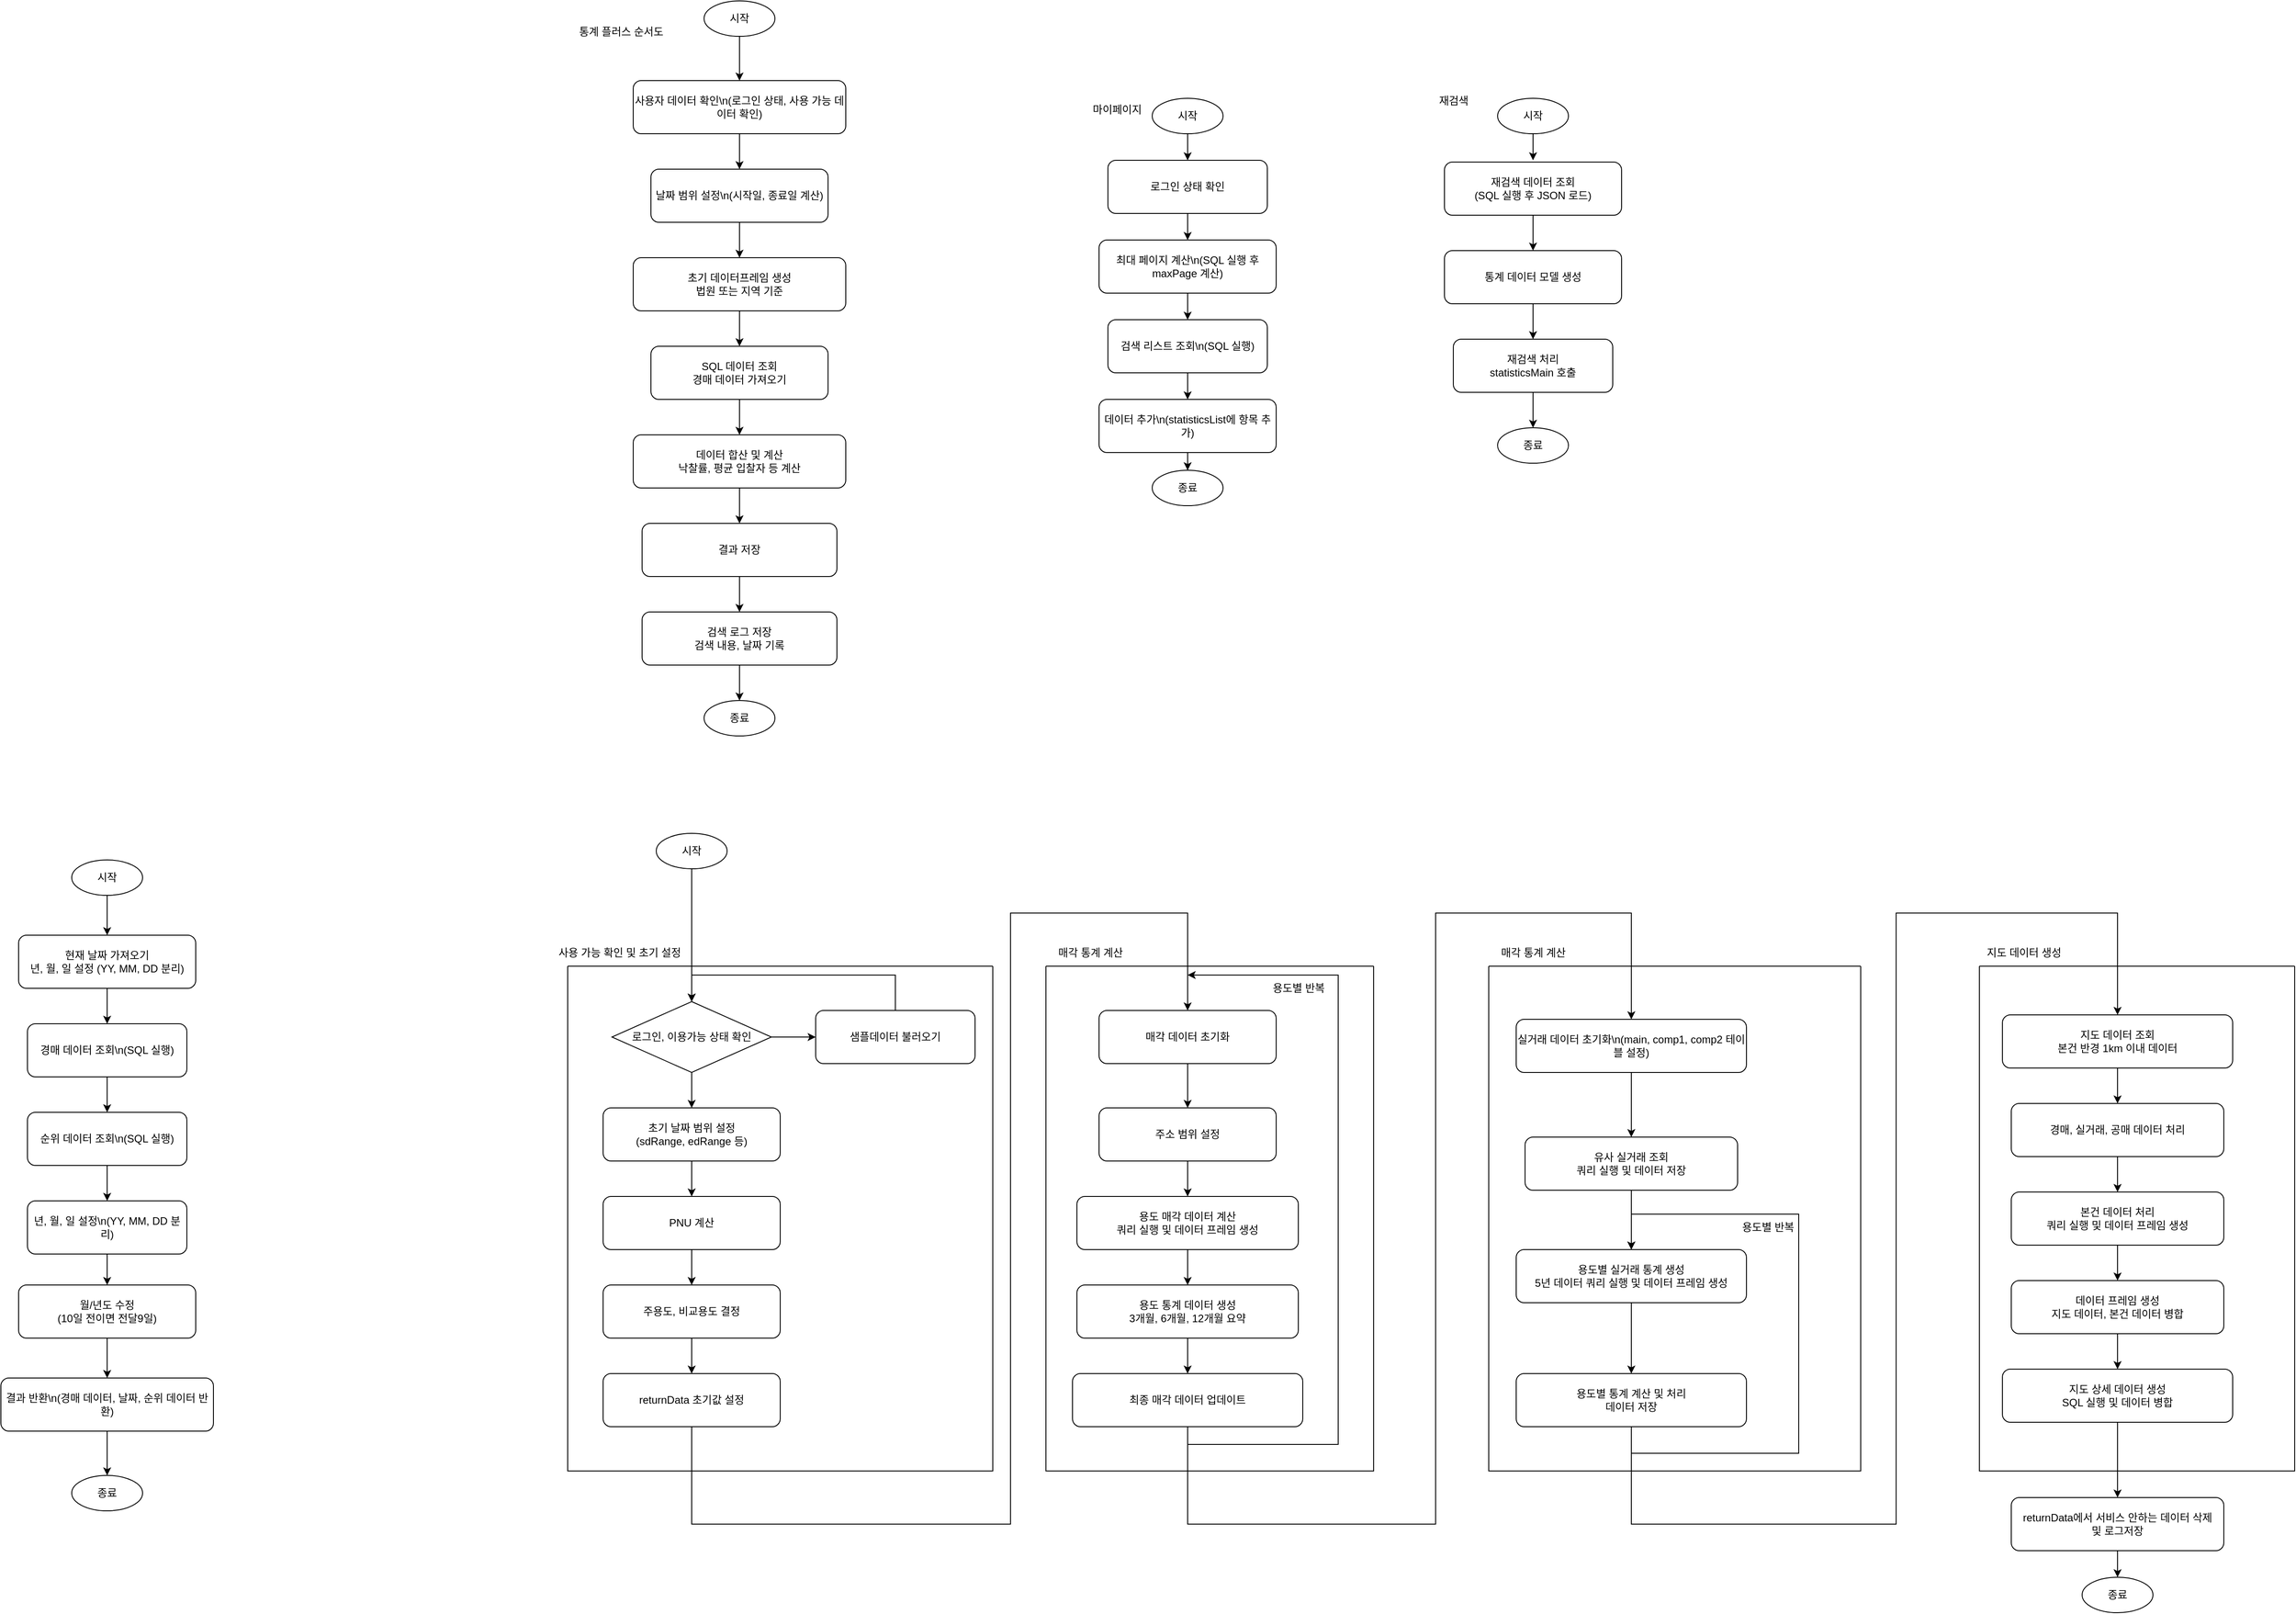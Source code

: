 <mxfile version="24.9.3">
  <diagram name="페이지-1" id="CUrCBeQfquTf-SFFq8XS">
    <mxGraphModel dx="1100168" dy="661480" grid="1" gridSize="10" guides="1" tooltips="1" connect="1" arrows="1" fold="1" page="1" pageScale="1" pageWidth="827" pageHeight="1169" math="0" shadow="0">
      <root>
        <mxCell id="0" />
        <mxCell id="1" parent="0" />
        <mxCell id="YCppN0C5aFqJEnqD1uC8-110" value="" style="swimlane;startSize=0;" vertex="1" parent="1">
          <mxGeometry x="100" y="180" width="480" height="570" as="geometry">
            <mxRectangle x="100" y="180" width="50" height="40" as="alternateBounds" />
          </mxGeometry>
        </mxCell>
        <mxCell id="4" edge="1" parent="1" source="2" target="3" />
        <mxCell id="6" edge="1" parent="1" source="3" target="5" />
        <mxCell id="10" edge="1" parent="1" source="5" target="9" />
        <mxCell id="12" edge="1" parent="1" source="9" target="11" />
        <mxCell id="16" edge="1" parent="1" source="11" target="15" />
        <mxCell id="18" edge="1" parent="1" source="15" target="17" />
        <mxCell id="20" edge="1" parent="1" source="17" target="19" />
        <mxCell id="22" edge="1" parent="1" source="19" target="21" />
        <mxCell id="24" edge="1" parent="1" source="21" target="23" />
        <mxCell id="26" edge="1" parent="1" source="23" target="25" />
        <mxCell id="28" edge="1" parent="1" source="25" target="27" />
        <mxCell id="YCppN0C5aFqJEnqD1uC8-102" style="edgeStyle=orthogonalEdgeStyle;rounded=0;orthogonalLoop=1;jettySize=auto;html=1;exitX=0.5;exitY=1;exitDx=0;exitDy=0;entryX=0.5;entryY=0;entryDx=0;entryDy=0;" edge="1" parent="1" source="YCppN0C5aFqJEnqD1uC8-63" target="YCppN0C5aFqJEnqD1uC8-72">
          <mxGeometry relative="1" as="geometry" />
        </mxCell>
        <mxCell id="YCppN0C5aFqJEnqD1uC8-63" value="시작" style="ellipse;whiteSpace=wrap;html=1;" vertex="1" parent="1">
          <mxGeometry x="200" y="30" width="80" height="40" as="geometry" />
        </mxCell>
        <mxCell id="YCppN0C5aFqJEnqD1uC8-65" edge="1" parent="1" source="YCppN0C5aFqJEnqD1uC8-63" target="YCppN0C5aFqJEnqD1uC8-64" />
        <mxCell id="YCppN0C5aFqJEnqD1uC8-67" edge="1" parent="1" source="YCppN0C5aFqJEnqD1uC8-64" target="YCppN0C5aFqJEnqD1uC8-66" />
        <mxCell id="YCppN0C5aFqJEnqD1uC8-71" edge="1" parent="1" source="YCppN0C5aFqJEnqD1uC8-66" target="YCppN0C5aFqJEnqD1uC8-70" />
        <mxCell id="YCppN0C5aFqJEnqD1uC8-101" style="edgeStyle=orthogonalEdgeStyle;rounded=0;orthogonalLoop=1;jettySize=auto;html=1;exitX=1;exitY=0.5;exitDx=0;exitDy=0;entryX=0;entryY=0.5;entryDx=0;entryDy=0;" edge="1" parent="1" source="YCppN0C5aFqJEnqD1uC8-72" target="YCppN0C5aFqJEnqD1uC8-74">
          <mxGeometry relative="1" as="geometry" />
        </mxCell>
        <mxCell id="YCppN0C5aFqJEnqD1uC8-103" style="edgeStyle=orthogonalEdgeStyle;rounded=0;orthogonalLoop=1;jettySize=auto;html=1;exitX=0.5;exitY=1;exitDx=0;exitDy=0;entryX=0.5;entryY=0;entryDx=0;entryDy=0;" edge="1" parent="1" source="YCppN0C5aFqJEnqD1uC8-72" target="YCppN0C5aFqJEnqD1uC8-80">
          <mxGeometry relative="1" as="geometry" />
        </mxCell>
        <mxCell id="YCppN0C5aFqJEnqD1uC8-72" value="로그인, 이용가능 상태 확인" style="rhombus;whiteSpace=wrap;html=1;" vertex="1" parent="1">
          <mxGeometry x="150" y="220" width="180" height="80" as="geometry" />
        </mxCell>
        <mxCell id="YCppN0C5aFqJEnqD1uC8-73" edge="1" parent="1" source="YCppN0C5aFqJEnqD1uC8-70" target="YCppN0C5aFqJEnqD1uC8-72" />
        <mxCell id="YCppN0C5aFqJEnqD1uC8-105" style="edgeStyle=orthogonalEdgeStyle;rounded=0;orthogonalLoop=1;jettySize=auto;html=1;exitX=0.5;exitY=0;exitDx=0;exitDy=0;entryX=0.5;entryY=0;entryDx=0;entryDy=0;" edge="1" parent="1" source="YCppN0C5aFqJEnqD1uC8-74" target="YCppN0C5aFqJEnqD1uC8-72">
          <mxGeometry relative="1" as="geometry">
            <mxPoint x="450" y="180" as="targetPoint" />
            <Array as="points">
              <mxPoint x="470" y="190" />
              <mxPoint x="240" y="190" />
            </Array>
          </mxGeometry>
        </mxCell>
        <mxCell id="YCppN0C5aFqJEnqD1uC8-74" value="샘플데이터 불러오기" style="rounded=1;whiteSpace=wrap;html=1;" vertex="1" parent="1">
          <mxGeometry x="380" y="230" width="180" height="60" as="geometry" />
        </mxCell>
        <mxCell id="YCppN0C5aFqJEnqD1uC8-77" edge="1" parent="1" source="YCppN0C5aFqJEnqD1uC8-72" target="YCppN0C5aFqJEnqD1uC8-76" />
        <mxCell id="YCppN0C5aFqJEnqD1uC8-79" edge="1" parent="1" source="YCppN0C5aFqJEnqD1uC8-76" target="YCppN0C5aFqJEnqD1uC8-78" />
        <mxCell id="YCppN0C5aFqJEnqD1uC8-106" style="edgeStyle=orthogonalEdgeStyle;rounded=0;orthogonalLoop=1;jettySize=auto;html=1;exitX=0.5;exitY=1;exitDx=0;exitDy=0;entryX=0.5;entryY=0;entryDx=0;entryDy=0;" edge="1" parent="1" source="YCppN0C5aFqJEnqD1uC8-80" target="YCppN0C5aFqJEnqD1uC8-82">
          <mxGeometry relative="1" as="geometry" />
        </mxCell>
        <mxCell id="YCppN0C5aFqJEnqD1uC8-80" value="초기 날짜 범위 설정&lt;br&gt;(sdRange, edRange 등)" style="rounded=1;whiteSpace=wrap;html=1;" vertex="1" parent="1">
          <mxGeometry x="140" y="340" width="200" height="60" as="geometry" />
        </mxCell>
        <mxCell id="YCppN0C5aFqJEnqD1uC8-81" edge="1" parent="1" source="YCppN0C5aFqJEnqD1uC8-78" target="YCppN0C5aFqJEnqD1uC8-80" />
        <mxCell id="YCppN0C5aFqJEnqD1uC8-107" style="edgeStyle=orthogonalEdgeStyle;rounded=0;orthogonalLoop=1;jettySize=auto;html=1;exitX=0.5;exitY=1;exitDx=0;exitDy=0;entryX=0.5;entryY=0;entryDx=0;entryDy=0;" edge="1" parent="1" source="YCppN0C5aFqJEnqD1uC8-82" target="YCppN0C5aFqJEnqD1uC8-84">
          <mxGeometry relative="1" as="geometry" />
        </mxCell>
        <mxCell id="YCppN0C5aFqJEnqD1uC8-82" value="PNU 계산" style="rounded=1;whiteSpace=wrap;html=1;" vertex="1" parent="1">
          <mxGeometry x="140" y="440" width="200" height="60" as="geometry" />
        </mxCell>
        <mxCell id="YCppN0C5aFqJEnqD1uC8-83" edge="1" parent="1" source="YCppN0C5aFqJEnqD1uC8-80" target="YCppN0C5aFqJEnqD1uC8-82" />
        <mxCell id="YCppN0C5aFqJEnqD1uC8-108" style="edgeStyle=orthogonalEdgeStyle;rounded=0;orthogonalLoop=1;jettySize=auto;html=1;exitX=0.5;exitY=1;exitDx=0;exitDy=0;entryX=0.5;entryY=0;entryDx=0;entryDy=0;" edge="1" parent="1" source="YCppN0C5aFqJEnqD1uC8-84" target="YCppN0C5aFqJEnqD1uC8-86">
          <mxGeometry relative="1" as="geometry" />
        </mxCell>
        <mxCell id="YCppN0C5aFqJEnqD1uC8-84" value="주용도, 비교용도 결정" style="rounded=1;whiteSpace=wrap;html=1;" vertex="1" parent="1">
          <mxGeometry x="140" y="540" width="200" height="60" as="geometry" />
        </mxCell>
        <mxCell id="YCppN0C5aFqJEnqD1uC8-85" edge="1" parent="1" source="YCppN0C5aFqJEnqD1uC8-82" target="YCppN0C5aFqJEnqD1uC8-84" />
        <mxCell id="YCppN0C5aFqJEnqD1uC8-112" style="edgeStyle=orthogonalEdgeStyle;rounded=0;orthogonalLoop=1;jettySize=auto;html=1;exitX=0.5;exitY=1;exitDx=0;exitDy=0;entryX=0.5;entryY=0;entryDx=0;entryDy=0;" edge="1" parent="1" source="YCppN0C5aFqJEnqD1uC8-86" target="YCppN0C5aFqJEnqD1uC8-91">
          <mxGeometry relative="1" as="geometry">
            <Array as="points">
              <mxPoint x="240" y="810" />
              <mxPoint x="600" y="810" />
              <mxPoint x="600" y="120" />
              <mxPoint x="800" y="120" />
            </Array>
          </mxGeometry>
        </mxCell>
        <mxCell id="YCppN0C5aFqJEnqD1uC8-86" value="returnData 초기값 설정" style="rounded=1;whiteSpace=wrap;html=1;" vertex="1" parent="1">
          <mxGeometry x="140" y="640" width="200" height="60" as="geometry" />
        </mxCell>
        <mxCell id="YCppN0C5aFqJEnqD1uC8-87" edge="1" parent="1" source="YCppN0C5aFqJEnqD1uC8-84" target="YCppN0C5aFqJEnqD1uC8-86" />
        <mxCell id="YCppN0C5aFqJEnqD1uC8-89" edge="1" parent="1" source="YCppN0C5aFqJEnqD1uC8-86" target="YCppN0C5aFqJEnqD1uC8-88" />
        <mxCell id="YCppN0C5aFqJEnqD1uC8-111" value="사용 가능 확인 및 초기 설정&lt;span style=&quot;background-color: initial;&quot;&gt;&amp;nbsp;&lt;/span&gt;" style="text;html=1;align=center;verticalAlign=middle;resizable=0;points=[];autosize=1;strokeColor=none;fillColor=none;" vertex="1" parent="1">
          <mxGeometry x="70" y="150" width="180" height="30" as="geometry" />
        </mxCell>
        <mxCell id="YCppN0C5aFqJEnqD1uC8-118" value="" style="swimlane;startSize=0;" vertex="1" parent="1">
          <mxGeometry x="640" y="180" width="370" height="570" as="geometry">
            <mxRectangle x="640" y="180" width="50" height="40" as="alternateBounds" />
          </mxGeometry>
        </mxCell>
        <mxCell id="YCppN0C5aFqJEnqD1uC8-120" style="edgeStyle=orthogonalEdgeStyle;rounded=0;orthogonalLoop=1;jettySize=auto;html=1;exitX=0.5;exitY=1;exitDx=0;exitDy=0;" edge="1" parent="YCppN0C5aFqJEnqD1uC8-118" source="YCppN0C5aFqJEnqD1uC8-99">
          <mxGeometry relative="1" as="geometry">
            <mxPoint x="160" y="10" as="targetPoint" />
            <Array as="points">
              <mxPoint x="160" y="540" />
              <mxPoint x="330" y="540" />
              <mxPoint x="330" y="10" />
            </Array>
          </mxGeometry>
        </mxCell>
        <mxCell id="YCppN0C5aFqJEnqD1uC8-99" value="최종 매각 데이터 업데이트" style="rounded=1;whiteSpace=wrap;html=1;" vertex="1" parent="YCppN0C5aFqJEnqD1uC8-118">
          <mxGeometry x="30" y="460" width="260" height="60" as="geometry" />
        </mxCell>
        <mxCell id="YCppN0C5aFqJEnqD1uC8-94" value="용도 통계 데이터 생성&lt;div&gt;3개월, 6개월, 12개월 요약&lt;/div&gt;" style="rounded=1;whiteSpace=wrap;html=1;" vertex="1" parent="YCppN0C5aFqJEnqD1uC8-118">
          <mxGeometry x="35" y="360" width="250" height="60" as="geometry" />
        </mxCell>
        <mxCell id="YCppN0C5aFqJEnqD1uC8-117" style="edgeStyle=orthogonalEdgeStyle;rounded=0;orthogonalLoop=1;jettySize=auto;html=1;exitX=0.5;exitY=1;exitDx=0;exitDy=0;" edge="1" parent="YCppN0C5aFqJEnqD1uC8-118" source="YCppN0C5aFqJEnqD1uC8-94" target="YCppN0C5aFqJEnqD1uC8-99">
          <mxGeometry relative="1" as="geometry" />
        </mxCell>
        <mxCell id="YCppN0C5aFqJEnqD1uC8-93" value="용도 매각 데이터 계산&lt;div&gt;쿼리 실행 및 데이터 프레임 생성&lt;/div&gt;" style="rounded=1;whiteSpace=wrap;html=1;" vertex="1" parent="YCppN0C5aFqJEnqD1uC8-118">
          <mxGeometry x="35" y="260" width="250" height="60" as="geometry" />
        </mxCell>
        <mxCell id="YCppN0C5aFqJEnqD1uC8-116" style="edgeStyle=orthogonalEdgeStyle;rounded=0;orthogonalLoop=1;jettySize=auto;html=1;exitX=0.5;exitY=1;exitDx=0;exitDy=0;entryX=0.5;entryY=0;entryDx=0;entryDy=0;" edge="1" parent="YCppN0C5aFqJEnqD1uC8-118" source="YCppN0C5aFqJEnqD1uC8-93" target="YCppN0C5aFqJEnqD1uC8-94">
          <mxGeometry relative="1" as="geometry" />
        </mxCell>
        <mxCell id="YCppN0C5aFqJEnqD1uC8-92" value="주소 범위 설정" style="rounded=1;whiteSpace=wrap;html=1;" vertex="1" parent="YCppN0C5aFqJEnqD1uC8-118">
          <mxGeometry x="60" y="160" width="200" height="60" as="geometry" />
        </mxCell>
        <mxCell id="YCppN0C5aFqJEnqD1uC8-115" style="edgeStyle=orthogonalEdgeStyle;rounded=0;orthogonalLoop=1;jettySize=auto;html=1;exitX=0.5;exitY=1;exitDx=0;exitDy=0;entryX=0.5;entryY=0;entryDx=0;entryDy=0;" edge="1" parent="YCppN0C5aFqJEnqD1uC8-118" source="YCppN0C5aFqJEnqD1uC8-92" target="YCppN0C5aFqJEnqD1uC8-93">
          <mxGeometry relative="1" as="geometry" />
        </mxCell>
        <mxCell id="YCppN0C5aFqJEnqD1uC8-91" value="매각 데이터 초기화" style="rounded=1;whiteSpace=wrap;html=1;" vertex="1" parent="YCppN0C5aFqJEnqD1uC8-118">
          <mxGeometry x="60" y="50" width="200" height="60" as="geometry" />
        </mxCell>
        <mxCell id="YCppN0C5aFqJEnqD1uC8-113" style="edgeStyle=orthogonalEdgeStyle;rounded=0;orthogonalLoop=1;jettySize=auto;html=1;exitX=0.5;exitY=1;exitDx=0;exitDy=0;entryX=0.5;entryY=0;entryDx=0;entryDy=0;" edge="1" parent="YCppN0C5aFqJEnqD1uC8-118" source="YCppN0C5aFqJEnqD1uC8-91" target="YCppN0C5aFqJEnqD1uC8-92">
          <mxGeometry relative="1" as="geometry" />
        </mxCell>
        <mxCell id="YCppN0C5aFqJEnqD1uC8-121" value="용도별 반복" style="text;html=1;align=center;verticalAlign=middle;resizable=0;points=[];autosize=1;strokeColor=none;fillColor=none;" vertex="1" parent="YCppN0C5aFqJEnqD1uC8-118">
          <mxGeometry x="240" y="10" width="90" height="30" as="geometry" />
        </mxCell>
        <mxCell id="YCppN0C5aFqJEnqD1uC8-119" value="매각 통계 계산" style="text;html=1;align=center;verticalAlign=middle;resizable=0;points=[];autosize=1;strokeColor=none;fillColor=none;" vertex="1" parent="1">
          <mxGeometry x="640" y="150" width="100" height="30" as="geometry" />
        </mxCell>
        <mxCell id="YCppN0C5aFqJEnqD1uC8-124" edge="1" parent="1" source="YCppN0C5aFqJEnqD1uC8-122" target="YCppN0C5aFqJEnqD1uC8-123" />
        <mxCell id="YCppN0C5aFqJEnqD1uC8-128" edge="1" parent="1" source="YCppN0C5aFqJEnqD1uC8-125" target="YCppN0C5aFqJEnqD1uC8-127" />
        <mxCell id="YCppN0C5aFqJEnqD1uC8-130" edge="1" parent="1" source="YCppN0C5aFqJEnqD1uC8-127" target="YCppN0C5aFqJEnqD1uC8-129" />
        <mxCell id="YCppN0C5aFqJEnqD1uC8-134" edge="1" parent="1" source="YCppN0C5aFqJEnqD1uC8-131" target="YCppN0C5aFqJEnqD1uC8-133" />
        <mxCell id="YCppN0C5aFqJEnqD1uC8-136" edge="1" parent="1" source="YCppN0C5aFqJEnqD1uC8-133" target="YCppN0C5aFqJEnqD1uC8-135" />
        <mxCell id="YCppN0C5aFqJEnqD1uC8-138" edge="1" parent="1" source="YCppN0C5aFqJEnqD1uC8-135" target="YCppN0C5aFqJEnqD1uC8-137" />
        <mxCell id="YCppN0C5aFqJEnqD1uC8-140" edge="1" parent="1" source="YCppN0C5aFqJEnqD1uC8-137" target="YCppN0C5aFqJEnqD1uC8-139" />
        <mxCell id="YCppN0C5aFqJEnqD1uC8-166" value="" style="swimlane;startSize=0;" vertex="1" parent="1">
          <mxGeometry x="1140" y="180" width="420" height="570" as="geometry">
            <mxRectangle x="1140" y="180" width="50" height="40" as="alternateBounds" />
          </mxGeometry>
        </mxCell>
        <mxCell id="YCppN0C5aFqJEnqD1uC8-125" value="유사 실거래 조회&lt;div&gt;쿼리 실행 및 데이터 저장&lt;/div&gt;" style="rounded=1;whiteSpace=wrap;html=1;" vertex="1" parent="YCppN0C5aFqJEnqD1uC8-166">
          <mxGeometry x="41" y="193" width="240" height="60" as="geometry" />
        </mxCell>
        <mxCell id="YCppN0C5aFqJEnqD1uC8-173" value="용도별 반복" style="text;html=1;align=center;verticalAlign=middle;resizable=0;points=[];autosize=1;strokeColor=none;fillColor=none;" vertex="1" parent="YCppN0C5aFqJEnqD1uC8-166">
          <mxGeometry x="270" y="280" width="90" height="30" as="geometry" />
        </mxCell>
        <mxCell id="YCppN0C5aFqJEnqD1uC8-131" value="용도별 통계 계산 및 처리&lt;br&gt;&lt;div&gt;데이터 저장&lt;/div&gt;" style="rounded=1;whiteSpace=wrap;html=1;" vertex="1" parent="YCppN0C5aFqJEnqD1uC8-166">
          <mxGeometry x="31" y="460" width="260" height="60" as="geometry" />
        </mxCell>
        <mxCell id="YCppN0C5aFqJEnqD1uC8-129" value="용도별 실거래 통계 생성&lt;div&gt;5년 데이터&amp;nbsp;&lt;span style=&quot;background-color: initial;&quot;&gt;쿼리 실행 및 데이터 프레임 생성&lt;/span&gt;&lt;/div&gt;" style="rounded=1;whiteSpace=wrap;html=1;" vertex="1" parent="YCppN0C5aFqJEnqD1uC8-166">
          <mxGeometry x="31" y="320" width="260" height="60" as="geometry" />
        </mxCell>
        <mxCell id="YCppN0C5aFqJEnqD1uC8-132" edge="1" parent="YCppN0C5aFqJEnqD1uC8-166" source="YCppN0C5aFqJEnqD1uC8-129" target="YCppN0C5aFqJEnqD1uC8-131" />
        <mxCell id="YCppN0C5aFqJEnqD1uC8-170" style="edgeStyle=orthogonalEdgeStyle;rounded=0;orthogonalLoop=1;jettySize=auto;html=1;exitX=0.5;exitY=1;exitDx=0;exitDy=0;entryX=0.5;entryY=0;entryDx=0;entryDy=0;" edge="1" parent="YCppN0C5aFqJEnqD1uC8-166" source="YCppN0C5aFqJEnqD1uC8-125" target="YCppN0C5aFqJEnqD1uC8-129">
          <mxGeometry relative="1" as="geometry" />
        </mxCell>
        <mxCell id="YCppN0C5aFqJEnqD1uC8-171" style="edgeStyle=orthogonalEdgeStyle;rounded=0;orthogonalLoop=1;jettySize=auto;html=1;exitX=0.5;exitY=1;exitDx=0;exitDy=0;entryX=0.5;entryY=0;entryDx=0;entryDy=0;" edge="1" parent="YCppN0C5aFqJEnqD1uC8-166" source="YCppN0C5aFqJEnqD1uC8-129" target="YCppN0C5aFqJEnqD1uC8-131">
          <mxGeometry relative="1" as="geometry" />
        </mxCell>
        <mxCell id="YCppN0C5aFqJEnqD1uC8-172" style="edgeStyle=orthogonalEdgeStyle;rounded=0;orthogonalLoop=1;jettySize=auto;html=1;exitX=0.5;exitY=1;exitDx=0;exitDy=0;entryX=0.5;entryY=0;entryDx=0;entryDy=0;" edge="1" parent="YCppN0C5aFqJEnqD1uC8-166" source="YCppN0C5aFqJEnqD1uC8-131" target="YCppN0C5aFqJEnqD1uC8-129">
          <mxGeometry relative="1" as="geometry">
            <Array as="points">
              <mxPoint x="161" y="550" />
              <mxPoint x="350" y="550" />
              <mxPoint x="350" y="280" />
              <mxPoint x="161" y="280" />
            </Array>
          </mxGeometry>
        </mxCell>
        <mxCell id="YCppN0C5aFqJEnqD1uC8-123" value="실거래 데이터 초기화\n(main, comp1, comp2 테이블 설정)" style="rounded=1;whiteSpace=wrap;html=1;" vertex="1" parent="YCppN0C5aFqJEnqD1uC8-166">
          <mxGeometry x="31" y="60" width="260" height="60" as="geometry" />
        </mxCell>
        <mxCell id="YCppN0C5aFqJEnqD1uC8-126" edge="1" parent="YCppN0C5aFqJEnqD1uC8-166" source="YCppN0C5aFqJEnqD1uC8-123" target="YCppN0C5aFqJEnqD1uC8-125" />
        <mxCell id="YCppN0C5aFqJEnqD1uC8-169" style="edgeStyle=orthogonalEdgeStyle;rounded=0;orthogonalLoop=1;jettySize=auto;html=1;exitX=0.5;exitY=1;exitDx=0;exitDy=0;entryX=0.5;entryY=0;entryDx=0;entryDy=0;" edge="1" parent="YCppN0C5aFqJEnqD1uC8-166" source="YCppN0C5aFqJEnqD1uC8-123" target="YCppN0C5aFqJEnqD1uC8-125">
          <mxGeometry relative="1" as="geometry" />
        </mxCell>
        <mxCell id="YCppN0C5aFqJEnqD1uC8-167" style="edgeStyle=orthogonalEdgeStyle;rounded=0;orthogonalLoop=1;jettySize=auto;html=1;exitX=0.5;exitY=1;exitDx=0;exitDy=0;entryX=0.5;entryY=0;entryDx=0;entryDy=0;" edge="1" parent="1" source="YCppN0C5aFqJEnqD1uC8-99" target="YCppN0C5aFqJEnqD1uC8-123">
          <mxGeometry relative="1" as="geometry">
            <Array as="points">
              <mxPoint x="800" y="810" />
              <mxPoint x="1080" y="810" />
              <mxPoint x="1080" y="120" />
              <mxPoint x="1301" y="120" />
            </Array>
          </mxGeometry>
        </mxCell>
        <mxCell id="YCppN0C5aFqJEnqD1uC8-188" style="edgeStyle=orthogonalEdgeStyle;rounded=0;orthogonalLoop=1;jettySize=auto;html=1;exitX=0.5;exitY=1;exitDx=0;exitDy=0;entryX=0.5;entryY=0;entryDx=0;entryDy=0;" edge="1" parent="1" source="YCppN0C5aFqJEnqD1uC8-175" target="YCppN0C5aFqJEnqD1uC8-176">
          <mxGeometry relative="1" as="geometry" />
        </mxCell>
        <mxCell id="YCppN0C5aFqJEnqD1uC8-175" value="지도 데이터 조회&lt;div&gt;본건 반경 1km 이내 데이터&lt;/div&gt;" style="rounded=1;whiteSpace=wrap;html=1;" vertex="1" parent="1">
          <mxGeometry x="1720" y="235" width="260" height="60" as="geometry" />
        </mxCell>
        <mxCell id="YCppN0C5aFqJEnqD1uC8-189" style="edgeStyle=orthogonalEdgeStyle;rounded=0;orthogonalLoop=1;jettySize=auto;html=1;exitX=0.5;exitY=1;exitDx=0;exitDy=0;" edge="1" parent="1" source="YCppN0C5aFqJEnqD1uC8-176" target="YCppN0C5aFqJEnqD1uC8-179">
          <mxGeometry relative="1" as="geometry" />
        </mxCell>
        <mxCell id="YCppN0C5aFqJEnqD1uC8-176" value="경매, 실거래, 공매 데이터 처리" style="rounded=1;whiteSpace=wrap;html=1;" vertex="1" parent="1">
          <mxGeometry x="1730" y="335" width="240" height="60" as="geometry" />
        </mxCell>
        <mxCell id="YCppN0C5aFqJEnqD1uC8-190" style="edgeStyle=orthogonalEdgeStyle;rounded=0;orthogonalLoop=1;jettySize=auto;html=1;exitX=0.5;exitY=1;exitDx=0;exitDy=0;entryX=0.5;entryY=0;entryDx=0;entryDy=0;" edge="1" parent="1" source="YCppN0C5aFqJEnqD1uC8-179" target="YCppN0C5aFqJEnqD1uC8-180">
          <mxGeometry relative="1" as="geometry" />
        </mxCell>
        <mxCell id="YCppN0C5aFqJEnqD1uC8-179" value="본건 데이터 처리&lt;div&gt;쿼리 실행 및 데이터 프레임 생성&lt;/div&gt;" style="rounded=1;whiteSpace=wrap;html=1;" vertex="1" parent="1">
          <mxGeometry x="1730" y="435" width="240" height="60" as="geometry" />
        </mxCell>
        <mxCell id="YCppN0C5aFqJEnqD1uC8-191" style="edgeStyle=orthogonalEdgeStyle;rounded=0;orthogonalLoop=1;jettySize=auto;html=1;exitX=0.5;exitY=1;exitDx=0;exitDy=0;" edge="1" parent="1" source="YCppN0C5aFqJEnqD1uC8-180" target="YCppN0C5aFqJEnqD1uC8-181">
          <mxGeometry relative="1" as="geometry" />
        </mxCell>
        <mxCell id="YCppN0C5aFqJEnqD1uC8-180" value="데이터 프레임 생성&lt;div&gt;지도 데이터, 본건 데이터 병합&lt;/div&gt;" style="rounded=1;whiteSpace=wrap;html=1;" vertex="1" parent="1">
          <mxGeometry x="1730" y="535" width="240" height="60" as="geometry" />
        </mxCell>
        <mxCell id="YCppN0C5aFqJEnqD1uC8-192" style="edgeStyle=orthogonalEdgeStyle;rounded=0;orthogonalLoop=1;jettySize=auto;html=1;exitX=0.5;exitY=1;exitDx=0;exitDy=0;" edge="1" parent="1" source="YCppN0C5aFqJEnqD1uC8-181" target="YCppN0C5aFqJEnqD1uC8-182">
          <mxGeometry relative="1" as="geometry" />
        </mxCell>
        <mxCell id="YCppN0C5aFqJEnqD1uC8-181" value="지도 상세 데이터 생성&lt;div&gt;SQL 실행 및 데이터 병합&lt;/div&gt;" style="rounded=1;whiteSpace=wrap;html=1;" vertex="1" parent="1">
          <mxGeometry x="1720" y="635" width="260" height="60" as="geometry" />
        </mxCell>
        <mxCell id="YCppN0C5aFqJEnqD1uC8-193" style="edgeStyle=orthogonalEdgeStyle;rounded=0;orthogonalLoop=1;jettySize=auto;html=1;exitX=0.5;exitY=1;exitDx=0;exitDy=0;entryX=0.5;entryY=0;entryDx=0;entryDy=0;" edge="1" parent="1" source="YCppN0C5aFqJEnqD1uC8-182" target="YCppN0C5aFqJEnqD1uC8-183">
          <mxGeometry relative="1" as="geometry" />
        </mxCell>
        <mxCell id="YCppN0C5aFqJEnqD1uC8-182" value="returnData에서 서비스 안하는 데이터 삭제&lt;br&gt;및 로그저장" style="rounded=1;whiteSpace=wrap;html=1;" vertex="1" parent="1">
          <mxGeometry x="1730" y="780" width="240" height="60" as="geometry" />
        </mxCell>
        <mxCell id="YCppN0C5aFqJEnqD1uC8-183" value="종료" style="ellipse;whiteSpace=wrap;html=1;" vertex="1" parent="1">
          <mxGeometry x="1810" y="870" width="80" height="40" as="geometry" />
        </mxCell>
        <mxCell id="YCppN0C5aFqJEnqD1uC8-185" value="매각 통계 계산" style="text;html=1;align=center;verticalAlign=middle;resizable=0;points=[];autosize=1;strokeColor=none;fillColor=none;" vertex="1" parent="1">
          <mxGeometry x="1140" y="150" width="100" height="30" as="geometry" />
        </mxCell>
        <mxCell id="YCppN0C5aFqJEnqD1uC8-186" value="" style="swimlane;startSize=0;" vertex="1" parent="1">
          <mxGeometry x="1694" y="180" width="356" height="570" as="geometry">
            <mxRectangle x="1694" y="180" width="50" height="40" as="alternateBounds" />
          </mxGeometry>
        </mxCell>
        <mxCell id="YCppN0C5aFqJEnqD1uC8-187" style="edgeStyle=orthogonalEdgeStyle;rounded=0;orthogonalLoop=1;jettySize=auto;html=1;exitX=0.5;exitY=1;exitDx=0;exitDy=0;entryX=0.5;entryY=0;entryDx=0;entryDy=0;" edge="1" parent="1" source="YCppN0C5aFqJEnqD1uC8-131" target="YCppN0C5aFqJEnqD1uC8-175">
          <mxGeometry relative="1" as="geometry">
            <Array as="points">
              <mxPoint x="1301" y="810" />
              <mxPoint x="1600" y="810" />
              <mxPoint x="1600" y="120" />
              <mxPoint x="1850" y="120" />
            </Array>
          </mxGeometry>
        </mxCell>
        <mxCell id="YCppN0C5aFqJEnqD1uC8-195" value="지도 데이터 생성" style="text;html=1;align=center;verticalAlign=middle;resizable=0;points=[];autosize=1;strokeColor=none;fillColor=none;" vertex="1" parent="1">
          <mxGeometry x="1689" y="150" width="110" height="30" as="geometry" />
        </mxCell>
        <mxCell id="YCppN0C5aFqJEnqD1uC8-218" style="edgeStyle=orthogonalEdgeStyle;rounded=0;orthogonalLoop=1;jettySize=auto;html=1;exitX=0.5;exitY=1;exitDx=0;exitDy=0;" edge="1" parent="1" source="YCppN0C5aFqJEnqD1uC8-207" target="YCppN0C5aFqJEnqD1uC8-208">
          <mxGeometry relative="1" as="geometry" />
        </mxCell>
        <mxCell id="YCppN0C5aFqJEnqD1uC8-207" value="시작" style="ellipse;whiteSpace=wrap;html=1;" vertex="1" parent="1">
          <mxGeometry x="-460" y="60" width="80" height="40" as="geometry" />
        </mxCell>
        <mxCell id="YCppN0C5aFqJEnqD1uC8-219" style="edgeStyle=orthogonalEdgeStyle;rounded=0;orthogonalLoop=1;jettySize=auto;html=1;exitX=0.5;exitY=1;exitDx=0;exitDy=0;" edge="1" parent="1" source="YCppN0C5aFqJEnqD1uC8-208" target="YCppN0C5aFqJEnqD1uC8-209">
          <mxGeometry relative="1" as="geometry" />
        </mxCell>
        <mxCell id="YCppN0C5aFqJEnqD1uC8-208" value="현재 날짜 가져오기&lt;br&gt;년, 월, 일 설정 (YY, MM, DD 분리)" style="rounded=1;whiteSpace=wrap;html=1;" vertex="1" parent="1">
          <mxGeometry x="-520" y="145" width="200" height="60" as="geometry" />
        </mxCell>
        <mxCell id="YCppN0C5aFqJEnqD1uC8-220" style="edgeStyle=orthogonalEdgeStyle;rounded=0;orthogonalLoop=1;jettySize=auto;html=1;exitX=0.5;exitY=1;exitDx=0;exitDy=0;entryX=0.5;entryY=0;entryDx=0;entryDy=0;" edge="1" parent="1" source="YCppN0C5aFqJEnqD1uC8-209" target="YCppN0C5aFqJEnqD1uC8-210">
          <mxGeometry relative="1" as="geometry" />
        </mxCell>
        <mxCell id="YCppN0C5aFqJEnqD1uC8-209" value="경매 데이터 조회\n(SQL 실행)" style="rounded=1;whiteSpace=wrap;html=1;" vertex="1" parent="1">
          <mxGeometry x="-510" y="245" width="180" height="60" as="geometry" />
        </mxCell>
        <mxCell id="YCppN0C5aFqJEnqD1uC8-221" style="edgeStyle=orthogonalEdgeStyle;rounded=0;orthogonalLoop=1;jettySize=auto;html=1;exitX=0.5;exitY=1;exitDx=0;exitDy=0;entryX=0.5;entryY=0;entryDx=0;entryDy=0;" edge="1" parent="1" source="YCppN0C5aFqJEnqD1uC8-210" target="YCppN0C5aFqJEnqD1uC8-211">
          <mxGeometry relative="1" as="geometry" />
        </mxCell>
        <mxCell id="YCppN0C5aFqJEnqD1uC8-210" value="순위 데이터 조회\n(SQL 실행)" style="rounded=1;whiteSpace=wrap;html=1;" vertex="1" parent="1">
          <mxGeometry x="-510" y="345" width="180" height="60" as="geometry" />
        </mxCell>
        <mxCell id="YCppN0C5aFqJEnqD1uC8-222" style="edgeStyle=orthogonalEdgeStyle;rounded=0;orthogonalLoop=1;jettySize=auto;html=1;exitX=0.5;exitY=1;exitDx=0;exitDy=0;entryX=0.5;entryY=0;entryDx=0;entryDy=0;" edge="1" parent="1" source="YCppN0C5aFqJEnqD1uC8-211" target="YCppN0C5aFqJEnqD1uC8-213">
          <mxGeometry relative="1" as="geometry" />
        </mxCell>
        <mxCell id="YCppN0C5aFqJEnqD1uC8-211" value="년, 월, 일 설정\n(YY, MM, DD 분리)" style="rounded=1;whiteSpace=wrap;html=1;" vertex="1" parent="1">
          <mxGeometry x="-510" y="445" width="180" height="60" as="geometry" />
        </mxCell>
        <mxCell id="YCppN0C5aFqJEnqD1uC8-223" style="edgeStyle=orthogonalEdgeStyle;rounded=0;orthogonalLoop=1;jettySize=auto;html=1;exitX=0.5;exitY=1;exitDx=0;exitDy=0;" edge="1" parent="1" source="YCppN0C5aFqJEnqD1uC8-213" target="YCppN0C5aFqJEnqD1uC8-216">
          <mxGeometry relative="1" as="geometry" />
        </mxCell>
        <mxCell id="YCppN0C5aFqJEnqD1uC8-213" value="월/년도 수정&lt;div&gt;(10일 전이면 전달9일)&lt;/div&gt;" style="rounded=1;whiteSpace=wrap;html=1;" vertex="1" parent="1">
          <mxGeometry x="-520" y="540" width="200" height="60" as="geometry" />
        </mxCell>
        <mxCell id="YCppN0C5aFqJEnqD1uC8-224" style="edgeStyle=orthogonalEdgeStyle;rounded=0;orthogonalLoop=1;jettySize=auto;html=1;exitX=0.5;exitY=1;exitDx=0;exitDy=0;" edge="1" parent="1" source="YCppN0C5aFqJEnqD1uC8-216" target="YCppN0C5aFqJEnqD1uC8-217">
          <mxGeometry relative="1" as="geometry" />
        </mxCell>
        <mxCell id="YCppN0C5aFqJEnqD1uC8-216" value="결과 반환\n(경매 데이터, 날짜, 순위 데이터 반환)" style="rounded=1;whiteSpace=wrap;html=1;" vertex="1" parent="1">
          <mxGeometry x="-540" y="645" width="240" height="60" as="geometry" />
        </mxCell>
        <mxCell id="YCppN0C5aFqJEnqD1uC8-217" value="종료" style="ellipse;whiteSpace=wrap;html=1;" vertex="1" parent="1">
          <mxGeometry x="-460" y="755" width="80" height="40" as="geometry" />
        </mxCell>
        <mxCell id="YCppN0C5aFqJEnqD1uC8-226" style="edgeStyle=orthogonalEdgeStyle;rounded=0;orthogonalLoop=1;jettySize=auto;html=1;exitX=0.5;exitY=1;exitDx=0;exitDy=0;" edge="1" parent="1" source="YCppN0C5aFqJEnqD1uC8-227" target="YCppN0C5aFqJEnqD1uC8-229">
          <mxGeometry relative="1" as="geometry" />
        </mxCell>
        <mxCell id="YCppN0C5aFqJEnqD1uC8-227" value="시작" style="ellipse;whiteSpace=wrap;html=1;" vertex="1" parent="1">
          <mxGeometry x="254" y="-910" width="80" height="40" as="geometry" />
        </mxCell>
        <mxCell id="YCppN0C5aFqJEnqD1uC8-228" style="edgeStyle=orthogonalEdgeStyle;rounded=0;orthogonalLoop=1;jettySize=auto;html=1;exitX=0.5;exitY=1;exitDx=0;exitDy=0;" edge="1" parent="1" source="YCppN0C5aFqJEnqD1uC8-229" target="YCppN0C5aFqJEnqD1uC8-231">
          <mxGeometry relative="1" as="geometry" />
        </mxCell>
        <mxCell id="YCppN0C5aFqJEnqD1uC8-229" value="사용자 데이터 확인\n(로그인 상태, 사용 가능 데이터 확인)" style="rounded=1;whiteSpace=wrap;html=1;" vertex="1" parent="1">
          <mxGeometry x="174" y="-820" width="240" height="60" as="geometry" />
        </mxCell>
        <mxCell id="YCppN0C5aFqJEnqD1uC8-230" style="edgeStyle=orthogonalEdgeStyle;rounded=0;orthogonalLoop=1;jettySize=auto;html=1;exitX=0.5;exitY=1;exitDx=0;exitDy=0;entryX=0.5;entryY=0;entryDx=0;entryDy=0;" edge="1" parent="1" source="YCppN0C5aFqJEnqD1uC8-231" target="YCppN0C5aFqJEnqD1uC8-233">
          <mxGeometry relative="1" as="geometry" />
        </mxCell>
        <mxCell id="YCppN0C5aFqJEnqD1uC8-231" value="날짜 범위 설정\n(시작일, 종료일 계산)" style="rounded=1;whiteSpace=wrap;html=1;" vertex="1" parent="1">
          <mxGeometry x="194" y="-720" width="200" height="60" as="geometry" />
        </mxCell>
        <mxCell id="YCppN0C5aFqJEnqD1uC8-232" style="edgeStyle=orthogonalEdgeStyle;rounded=0;orthogonalLoop=1;jettySize=auto;html=1;exitX=0.5;exitY=1;exitDx=0;exitDy=0;" edge="1" parent="1" source="YCppN0C5aFqJEnqD1uC8-233" target="YCppN0C5aFqJEnqD1uC8-235">
          <mxGeometry relative="1" as="geometry" />
        </mxCell>
        <mxCell id="YCppN0C5aFqJEnqD1uC8-233" value="초기 데이터프레임 생성&lt;div&gt;법원 또는 지역 기준&lt;/div&gt;" style="rounded=1;whiteSpace=wrap;html=1;" vertex="1" parent="1">
          <mxGeometry x="174" y="-620" width="240" height="60" as="geometry" />
        </mxCell>
        <mxCell id="YCppN0C5aFqJEnqD1uC8-234" style="edgeStyle=orthogonalEdgeStyle;rounded=0;orthogonalLoop=1;jettySize=auto;html=1;exitX=0.5;exitY=1;exitDx=0;exitDy=0;" edge="1" parent="1" source="YCppN0C5aFqJEnqD1uC8-235" target="YCppN0C5aFqJEnqD1uC8-237">
          <mxGeometry relative="1" as="geometry" />
        </mxCell>
        <mxCell id="YCppN0C5aFqJEnqD1uC8-235" value="SQL 데이터 조회&lt;div&gt;경매 데이터 가져오기&lt;/div&gt;" style="rounded=1;whiteSpace=wrap;html=1;" vertex="1" parent="1">
          <mxGeometry x="194" y="-520" width="200" height="60" as="geometry" />
        </mxCell>
        <mxCell id="YCppN0C5aFqJEnqD1uC8-236" style="edgeStyle=orthogonalEdgeStyle;rounded=0;orthogonalLoop=1;jettySize=auto;html=1;exitX=0.5;exitY=1;exitDx=0;exitDy=0;" edge="1" parent="1" source="YCppN0C5aFqJEnqD1uC8-237" target="YCppN0C5aFqJEnqD1uC8-239">
          <mxGeometry relative="1" as="geometry" />
        </mxCell>
        <mxCell id="YCppN0C5aFqJEnqD1uC8-237" value="데이터 합산 및 계산&lt;div&gt;낙찰률, 평균 입찰자 등 계산&lt;/div&gt;" style="rounded=1;whiteSpace=wrap;html=1;" vertex="1" parent="1">
          <mxGeometry x="174" y="-420" width="240" height="60" as="geometry" />
        </mxCell>
        <mxCell id="YCppN0C5aFqJEnqD1uC8-238" style="edgeStyle=orthogonalEdgeStyle;rounded=0;orthogonalLoop=1;jettySize=auto;html=1;exitX=0.5;exitY=1;exitDx=0;exitDy=0;" edge="1" parent="1" source="YCppN0C5aFqJEnqD1uC8-239" target="YCppN0C5aFqJEnqD1uC8-241">
          <mxGeometry relative="1" as="geometry" />
        </mxCell>
        <mxCell id="YCppN0C5aFqJEnqD1uC8-239" value="결과 저장" style="rounded=1;whiteSpace=wrap;html=1;" vertex="1" parent="1">
          <mxGeometry x="184" y="-320" width="220" height="60" as="geometry" />
        </mxCell>
        <mxCell id="YCppN0C5aFqJEnqD1uC8-240" style="edgeStyle=orthogonalEdgeStyle;rounded=0;orthogonalLoop=1;jettySize=auto;html=1;exitX=0.5;exitY=1;exitDx=0;exitDy=0;" edge="1" parent="1" source="YCppN0C5aFqJEnqD1uC8-241" target="YCppN0C5aFqJEnqD1uC8-242">
          <mxGeometry relative="1" as="geometry" />
        </mxCell>
        <mxCell id="YCppN0C5aFqJEnqD1uC8-241" value="검색 로그 저장&lt;div&gt;검색 내용, 날짜 기록&lt;/div&gt;" style="rounded=1;whiteSpace=wrap;html=1;" vertex="1" parent="1">
          <mxGeometry x="184" y="-220" width="220" height="60" as="geometry" />
        </mxCell>
        <mxCell id="YCppN0C5aFqJEnqD1uC8-242" value="종료" style="ellipse;whiteSpace=wrap;html=1;" vertex="1" parent="1">
          <mxGeometry x="254" y="-120" width="80" height="40" as="geometry" />
        </mxCell>
        <mxCell id="YCppN0C5aFqJEnqD1uC8-243" value="통계 플러스 순서도" style="text;html=1;align=center;verticalAlign=middle;resizable=0;points=[];autosize=1;strokeColor=none;fillColor=none;" vertex="1" parent="1">
          <mxGeometry x="95" y="-890" width="130" height="30" as="geometry" />
        </mxCell>
        <mxCell id="YCppN0C5aFqJEnqD1uC8-263" style="edgeStyle=orthogonalEdgeStyle;rounded=0;orthogonalLoop=1;jettySize=auto;html=1;exitX=0.5;exitY=1;exitDx=0;exitDy=0;" edge="1" parent="1" source="YCppN0C5aFqJEnqD1uC8-253" target="YCppN0C5aFqJEnqD1uC8-255">
          <mxGeometry relative="1" as="geometry" />
        </mxCell>
        <mxCell id="YCppN0C5aFqJEnqD1uC8-253" value="시작" style="ellipse;whiteSpace=wrap;html=1;" vertex="1" parent="1">
          <mxGeometry x="760" y="-800" width="80" height="40" as="geometry" />
        </mxCell>
        <mxCell id="YCppN0C5aFqJEnqD1uC8-264" style="edgeStyle=orthogonalEdgeStyle;rounded=0;orthogonalLoop=1;jettySize=auto;html=1;exitX=0.5;exitY=1;exitDx=0;exitDy=0;" edge="1" parent="1" source="YCppN0C5aFqJEnqD1uC8-255" target="YCppN0C5aFqJEnqD1uC8-257">
          <mxGeometry relative="1" as="geometry" />
        </mxCell>
        <mxCell id="YCppN0C5aFqJEnqD1uC8-255" value="로그인 상태 확인" style="rounded=1;whiteSpace=wrap;html=1;" vertex="1" parent="1">
          <mxGeometry x="710" y="-730" width="180" height="60" as="geometry" />
        </mxCell>
        <mxCell id="YCppN0C5aFqJEnqD1uC8-265" style="edgeStyle=orthogonalEdgeStyle;rounded=0;orthogonalLoop=1;jettySize=auto;html=1;exitX=0.5;exitY=1;exitDx=0;exitDy=0;entryX=0.5;entryY=0;entryDx=0;entryDy=0;" edge="1" parent="1" source="YCppN0C5aFqJEnqD1uC8-257" target="YCppN0C5aFqJEnqD1uC8-259">
          <mxGeometry relative="1" as="geometry" />
        </mxCell>
        <mxCell id="YCppN0C5aFqJEnqD1uC8-257" value="최대 페이지 계산\n(SQL 실행 후 maxPage 계산)" style="rounded=1;whiteSpace=wrap;html=1;" vertex="1" parent="1">
          <mxGeometry x="700" y="-640" width="200" height="60" as="geometry" />
        </mxCell>
        <mxCell id="YCppN0C5aFqJEnqD1uC8-266" style="edgeStyle=orthogonalEdgeStyle;rounded=0;orthogonalLoop=1;jettySize=auto;html=1;exitX=0.5;exitY=1;exitDx=0;exitDy=0;entryX=0.5;entryY=0;entryDx=0;entryDy=0;" edge="1" parent="1" source="YCppN0C5aFqJEnqD1uC8-259" target="YCppN0C5aFqJEnqD1uC8-260">
          <mxGeometry relative="1" as="geometry" />
        </mxCell>
        <mxCell id="YCppN0C5aFqJEnqD1uC8-259" value="검색 리스트 조회\n(SQL 실행)" style="rounded=1;whiteSpace=wrap;html=1;" vertex="1" parent="1">
          <mxGeometry x="710" y="-550" width="180" height="60" as="geometry" />
        </mxCell>
        <mxCell id="YCppN0C5aFqJEnqD1uC8-267" style="edgeStyle=orthogonalEdgeStyle;rounded=0;orthogonalLoop=1;jettySize=auto;html=1;exitX=0.5;exitY=1;exitDx=0;exitDy=0;" edge="1" parent="1" source="YCppN0C5aFqJEnqD1uC8-260" target="YCppN0C5aFqJEnqD1uC8-262">
          <mxGeometry relative="1" as="geometry" />
        </mxCell>
        <mxCell id="YCppN0C5aFqJEnqD1uC8-260" value="데이터 추가\n(statisticsList에 항목 추가)" style="rounded=1;whiteSpace=wrap;html=1;" vertex="1" parent="1">
          <mxGeometry x="700" y="-460" width="200" height="60" as="geometry" />
        </mxCell>
        <mxCell id="YCppN0C5aFqJEnqD1uC8-262" value="종료" style="ellipse;whiteSpace=wrap;html=1;" vertex="1" parent="1">
          <mxGeometry x="760" y="-380" width="80" height="40" as="geometry" />
        </mxCell>
        <mxCell id="YCppN0C5aFqJEnqD1uC8-268" value="마이페이지" style="text;html=1;align=center;verticalAlign=middle;resizable=0;points=[];autosize=1;strokeColor=none;fillColor=none;" vertex="1" parent="1">
          <mxGeometry x="680" y="-802" width="80" height="30" as="geometry" />
        </mxCell>
        <mxCell id="YCppN0C5aFqJEnqD1uC8-277" style="edgeStyle=orthogonalEdgeStyle;rounded=0;orthogonalLoop=1;jettySize=auto;html=1;exitX=0.5;exitY=1;exitDx=0;exitDy=0;" edge="1" parent="1" source="YCppN0C5aFqJEnqD1uC8-269">
          <mxGeometry relative="1" as="geometry">
            <mxPoint x="1190" y="-730" as="targetPoint" />
          </mxGeometry>
        </mxCell>
        <mxCell id="YCppN0C5aFqJEnqD1uC8-269" value="시작" style="ellipse;whiteSpace=wrap;html=1;" vertex="1" parent="1">
          <mxGeometry x="1150" y="-800" width="80" height="40" as="geometry" />
        </mxCell>
        <mxCell id="YCppN0C5aFqJEnqD1uC8-278" style="edgeStyle=orthogonalEdgeStyle;rounded=0;orthogonalLoop=1;jettySize=auto;html=1;exitX=0.5;exitY=1;exitDx=0;exitDy=0;" edge="1" parent="1" source="YCppN0C5aFqJEnqD1uC8-273" target="YCppN0C5aFqJEnqD1uC8-274">
          <mxGeometry relative="1" as="geometry" />
        </mxCell>
        <mxCell id="YCppN0C5aFqJEnqD1uC8-273" value="재검색 데이터 조회&lt;div&gt;(SQL 실행 후 JSON 로드)&lt;/div&gt;" style="rounded=1;whiteSpace=wrap;html=1;" vertex="1" parent="1">
          <mxGeometry x="1090" y="-728" width="200" height="60" as="geometry" />
        </mxCell>
        <mxCell id="YCppN0C5aFqJEnqD1uC8-279" style="edgeStyle=orthogonalEdgeStyle;rounded=0;orthogonalLoop=1;jettySize=auto;html=1;exitX=0.5;exitY=1;exitDx=0;exitDy=0;" edge="1" parent="1" source="YCppN0C5aFqJEnqD1uC8-274" target="YCppN0C5aFqJEnqD1uC8-275">
          <mxGeometry relative="1" as="geometry" />
        </mxCell>
        <mxCell id="YCppN0C5aFqJEnqD1uC8-274" value="통계 데이터 모델 생성" style="rounded=1;whiteSpace=wrap;html=1;" vertex="1" parent="1">
          <mxGeometry x="1090" y="-628" width="200" height="60" as="geometry" />
        </mxCell>
        <mxCell id="YCppN0C5aFqJEnqD1uC8-280" style="edgeStyle=orthogonalEdgeStyle;rounded=0;orthogonalLoop=1;jettySize=auto;html=1;exitX=0.5;exitY=1;exitDx=0;exitDy=0;" edge="1" parent="1" source="YCppN0C5aFqJEnqD1uC8-275" target="YCppN0C5aFqJEnqD1uC8-276">
          <mxGeometry relative="1" as="geometry" />
        </mxCell>
        <mxCell id="YCppN0C5aFqJEnqD1uC8-275" value="재검색 처리&lt;div&gt;statisticsMain 호출&lt;/div&gt;" style="rounded=1;whiteSpace=wrap;html=1;" vertex="1" parent="1">
          <mxGeometry x="1100" y="-528" width="180" height="60" as="geometry" />
        </mxCell>
        <mxCell id="YCppN0C5aFqJEnqD1uC8-276" value="종료" style="ellipse;whiteSpace=wrap;html=1;" vertex="1" parent="1">
          <mxGeometry x="1150" y="-428" width="80" height="40" as="geometry" />
        </mxCell>
        <mxCell id="YCppN0C5aFqJEnqD1uC8-281" value="재검색" style="text;html=1;align=center;verticalAlign=middle;resizable=0;points=[];autosize=1;strokeColor=none;fillColor=none;" vertex="1" parent="1">
          <mxGeometry x="1070" y="-812" width="60" height="30" as="geometry" />
        </mxCell>
      </root>
    </mxGraphModel>
  </diagram>
</mxfile>
